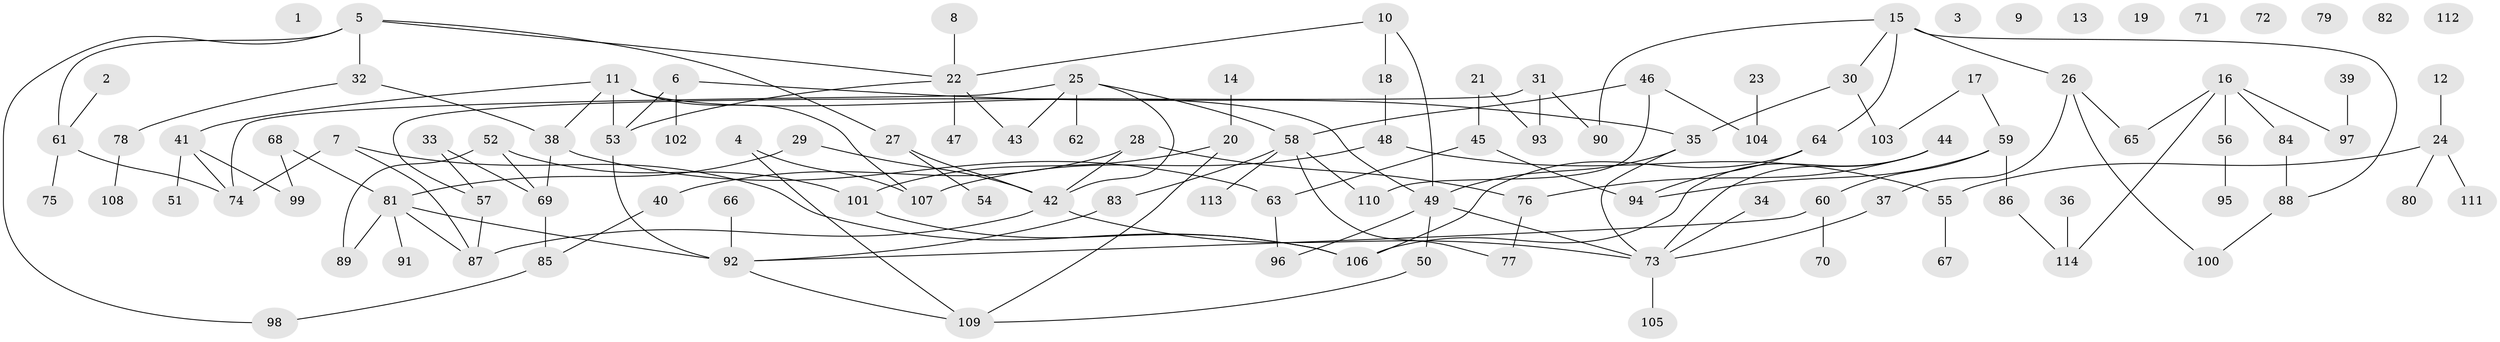 // Generated by graph-tools (version 1.1) at 2025/33/03/09/25 02:33:51]
// undirected, 114 vertices, 140 edges
graph export_dot {
graph [start="1"]
  node [color=gray90,style=filled];
  1;
  2;
  3;
  4;
  5;
  6;
  7;
  8;
  9;
  10;
  11;
  12;
  13;
  14;
  15;
  16;
  17;
  18;
  19;
  20;
  21;
  22;
  23;
  24;
  25;
  26;
  27;
  28;
  29;
  30;
  31;
  32;
  33;
  34;
  35;
  36;
  37;
  38;
  39;
  40;
  41;
  42;
  43;
  44;
  45;
  46;
  47;
  48;
  49;
  50;
  51;
  52;
  53;
  54;
  55;
  56;
  57;
  58;
  59;
  60;
  61;
  62;
  63;
  64;
  65;
  66;
  67;
  68;
  69;
  70;
  71;
  72;
  73;
  74;
  75;
  76;
  77;
  78;
  79;
  80;
  81;
  82;
  83;
  84;
  85;
  86;
  87;
  88;
  89;
  90;
  91;
  92;
  93;
  94;
  95;
  96;
  97;
  98;
  99;
  100;
  101;
  102;
  103;
  104;
  105;
  106;
  107;
  108;
  109;
  110;
  111;
  112;
  113;
  114;
  2 -- 61;
  4 -- 107;
  4 -- 109;
  5 -- 22;
  5 -- 27;
  5 -- 32;
  5 -- 61;
  5 -- 98;
  6 -- 35;
  6 -- 53;
  6 -- 102;
  7 -- 74;
  7 -- 87;
  7 -- 106;
  8 -- 22;
  10 -- 18;
  10 -- 22;
  10 -- 49;
  11 -- 38;
  11 -- 41;
  11 -- 49;
  11 -- 53;
  11 -- 107;
  12 -- 24;
  14 -- 20;
  15 -- 26;
  15 -- 30;
  15 -- 64;
  15 -- 88;
  15 -- 90;
  16 -- 56;
  16 -- 65;
  16 -- 84;
  16 -- 97;
  16 -- 114;
  17 -- 59;
  17 -- 103;
  18 -- 48;
  20 -- 101;
  20 -- 109;
  21 -- 45;
  21 -- 93;
  22 -- 43;
  22 -- 47;
  22 -- 53;
  23 -- 104;
  24 -- 55;
  24 -- 80;
  24 -- 111;
  25 -- 42;
  25 -- 43;
  25 -- 58;
  25 -- 62;
  25 -- 74;
  26 -- 37;
  26 -- 65;
  26 -- 100;
  27 -- 42;
  27 -- 54;
  28 -- 40;
  28 -- 42;
  28 -- 76;
  29 -- 42;
  29 -- 81;
  30 -- 35;
  30 -- 103;
  31 -- 57;
  31 -- 90;
  31 -- 93;
  32 -- 38;
  32 -- 78;
  33 -- 57;
  33 -- 69;
  34 -- 73;
  35 -- 49;
  35 -- 73;
  36 -- 114;
  37 -- 73;
  38 -- 63;
  38 -- 69;
  39 -- 97;
  40 -- 85;
  41 -- 51;
  41 -- 74;
  41 -- 99;
  42 -- 73;
  42 -- 87;
  44 -- 73;
  44 -- 76;
  44 -- 106;
  45 -- 63;
  45 -- 94;
  46 -- 58;
  46 -- 104;
  46 -- 110;
  48 -- 55;
  48 -- 107;
  49 -- 50;
  49 -- 73;
  49 -- 96;
  50 -- 109;
  52 -- 69;
  52 -- 89;
  52 -- 101;
  53 -- 92;
  55 -- 67;
  56 -- 95;
  57 -- 87;
  58 -- 77;
  58 -- 83;
  58 -- 110;
  58 -- 113;
  59 -- 60;
  59 -- 86;
  59 -- 94;
  60 -- 70;
  60 -- 92;
  61 -- 74;
  61 -- 75;
  63 -- 96;
  64 -- 94;
  64 -- 106;
  66 -- 92;
  68 -- 81;
  68 -- 99;
  69 -- 85;
  73 -- 105;
  76 -- 77;
  78 -- 108;
  81 -- 87;
  81 -- 89;
  81 -- 91;
  81 -- 92;
  83 -- 92;
  84 -- 88;
  85 -- 98;
  86 -- 114;
  88 -- 100;
  92 -- 109;
  101 -- 106;
}
